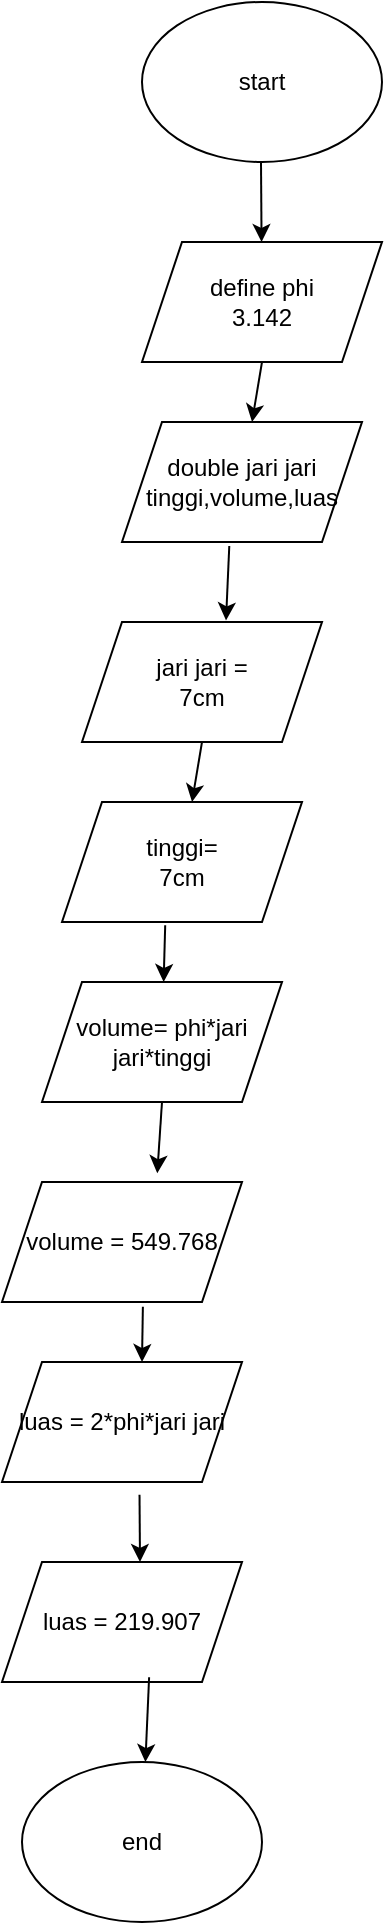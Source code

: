<mxfile version="20.3.3" type="google"><diagram id="JlXqioQOE0LZbCK9A8sc" name="Page-1"><mxGraphModel grid="1" page="1" gridSize="10" guides="1" tooltips="1" connect="1" arrows="1" fold="1" pageScale="1" pageWidth="850" pageHeight="1100" math="0" shadow="0"><root><mxCell id="0"/><mxCell id="1" parent="0"/><mxCell id="BRfJsqdlMwTS3XRMAhWS-1" value="start" style="ellipse;whiteSpace=wrap;html=1;" vertex="1" parent="1"><mxGeometry x="230" y="10" width="120" height="80" as="geometry"/></mxCell><mxCell id="BRfJsqdlMwTS3XRMAhWS-4" value="" style="endArrow=classic;html=1;rounded=0;" edge="1" parent="1" target="BRfJsqdlMwTS3XRMAhWS-5"><mxGeometry width="50" height="50" relative="1" as="geometry"><mxPoint x="289.5" y="90" as="sourcePoint"/><mxPoint x="290" y="130" as="targetPoint"/></mxGeometry></mxCell><mxCell id="BRfJsqdlMwTS3XRMAhWS-5" value="define phi&lt;br&gt;3.142" style="shape=parallelogram;perimeter=parallelogramPerimeter;whiteSpace=wrap;html=1;fixedSize=1;" vertex="1" parent="1"><mxGeometry x="230" y="130" width="120" height="60" as="geometry"/></mxCell><mxCell id="BRfJsqdlMwTS3XRMAhWS-6" value="" style="endArrow=classic;html=1;rounded=0;exitX=0.5;exitY=1;exitDx=0;exitDy=0;" edge="1" parent="1" source="BRfJsqdlMwTS3XRMAhWS-5" target="BRfJsqdlMwTS3XRMAhWS-7"><mxGeometry width="50" height="50" relative="1" as="geometry"><mxPoint x="260" y="300" as="sourcePoint"/><mxPoint x="290" y="250" as="targetPoint"/></mxGeometry></mxCell><mxCell id="BRfJsqdlMwTS3XRMAhWS-7" value="double jari jari&lt;br&gt;tinggi,volume,luas" style="shape=parallelogram;perimeter=parallelogramPerimeter;whiteSpace=wrap;html=1;fixedSize=1;" vertex="1" parent="1"><mxGeometry x="220" y="220" width="120" height="60" as="geometry"/></mxCell><mxCell id="BRfJsqdlMwTS3XRMAhWS-8" value="jari jari =&lt;br&gt;7cm" style="shape=parallelogram;perimeter=parallelogramPerimeter;whiteSpace=wrap;html=1;fixedSize=1;" vertex="1" parent="1"><mxGeometry x="200" y="320" width="120" height="60" as="geometry"/></mxCell><mxCell id="BRfJsqdlMwTS3XRMAhWS-9" value="" style="endArrow=classic;html=1;rounded=0;exitX=0.447;exitY=1.033;exitDx=0;exitDy=0;exitPerimeter=0;entryX=0.6;entryY=-0.013;entryDx=0;entryDy=0;entryPerimeter=0;" edge="1" parent="1" source="BRfJsqdlMwTS3XRMAhWS-7" target="BRfJsqdlMwTS3XRMAhWS-8"><mxGeometry width="50" height="50" relative="1" as="geometry"><mxPoint x="250" y="330" as="sourcePoint"/><mxPoint x="290" y="280" as="targetPoint"/></mxGeometry></mxCell><mxCell id="BRfJsqdlMwTS3XRMAhWS-11" value="" style="endArrow=classic;html=1;rounded=0;exitX=0.5;exitY=1;exitDx=0;exitDy=0;" edge="1" parent="1" source="BRfJsqdlMwTS3XRMAhWS-8" target="BRfJsqdlMwTS3XRMAhWS-12"><mxGeometry width="50" height="50" relative="1" as="geometry"><mxPoint x="235" y="440" as="sourcePoint"/><mxPoint x="260" y="420" as="targetPoint"/></mxGeometry></mxCell><mxCell id="BRfJsqdlMwTS3XRMAhWS-12" value="tinggi=&lt;br&gt;7cm" style="shape=parallelogram;perimeter=parallelogramPerimeter;whiteSpace=wrap;html=1;fixedSize=1;" vertex="1" parent="1"><mxGeometry x="190" y="410" width="120" height="60" as="geometry"/></mxCell><mxCell id="BRfJsqdlMwTS3XRMAhWS-13" value="" style="endArrow=classic;html=1;rounded=0;exitX=0.43;exitY=1.027;exitDx=0;exitDy=0;exitPerimeter=0;" edge="1" parent="1" source="BRfJsqdlMwTS3XRMAhWS-12" target="BRfJsqdlMwTS3XRMAhWS-14"><mxGeometry width="50" height="50" relative="1" as="geometry"><mxPoint x="230" y="530" as="sourcePoint"/><mxPoint x="240" y="510" as="targetPoint"/></mxGeometry></mxCell><mxCell id="BRfJsqdlMwTS3XRMAhWS-14" value="volume= phi*jari&lt;br&gt;jari*tinggi" style="shape=parallelogram;perimeter=parallelogramPerimeter;whiteSpace=wrap;html=1;fixedSize=1;" vertex="1" parent="1"><mxGeometry x="180" y="500" width="120" height="60" as="geometry"/></mxCell><mxCell id="BRfJsqdlMwTS3XRMAhWS-15" value="volume = 549.768" style="shape=parallelogram;perimeter=parallelogramPerimeter;whiteSpace=wrap;html=1;fixedSize=1;" vertex="1" parent="1"><mxGeometry x="160" y="600" width="120" height="60" as="geometry"/></mxCell><mxCell id="BRfJsqdlMwTS3XRMAhWS-16" value="" style="endArrow=classic;html=1;rounded=0;exitX=0.5;exitY=1;exitDx=0;exitDy=0;entryX=0.647;entryY=-0.073;entryDx=0;entryDy=0;entryPerimeter=0;" edge="1" parent="1" source="BRfJsqdlMwTS3XRMAhWS-14" target="BRfJsqdlMwTS3XRMAhWS-15"><mxGeometry width="50" height="50" relative="1" as="geometry"><mxPoint x="215" y="610" as="sourcePoint"/><mxPoint x="265" y="560" as="targetPoint"/></mxGeometry></mxCell><mxCell id="BRfJsqdlMwTS3XRMAhWS-17" value="" style="endArrow=classic;html=1;rounded=0;exitX=0.587;exitY=1.04;exitDx=0;exitDy=0;exitPerimeter=0;" edge="1" parent="1" source="BRfJsqdlMwTS3XRMAhWS-15"><mxGeometry width="50" height="50" relative="1" as="geometry"><mxPoint x="215" y="710" as="sourcePoint"/><mxPoint x="230" y="690" as="targetPoint"/></mxGeometry></mxCell><mxCell id="BRfJsqdlMwTS3XRMAhWS-18" value="luas = 2*phi*jari jari" style="shape=parallelogram;perimeter=parallelogramPerimeter;whiteSpace=wrap;html=1;fixedSize=1;" vertex="1" parent="1"><mxGeometry x="160" y="690" width="120" height="60" as="geometry"/></mxCell><mxCell id="BRfJsqdlMwTS3XRMAhWS-19" value="" style="endArrow=classic;html=1;rounded=0;exitX=0.573;exitY=1.107;exitDx=0;exitDy=0;exitPerimeter=0;" edge="1" parent="1" source="BRfJsqdlMwTS3XRMAhWS-18"><mxGeometry width="50" height="50" relative="1" as="geometry"><mxPoint x="200" y="800" as="sourcePoint"/><mxPoint x="229" y="790" as="targetPoint"/></mxGeometry></mxCell><mxCell id="BRfJsqdlMwTS3XRMAhWS-21" value="luas = 219.907" style="shape=parallelogram;perimeter=parallelogramPerimeter;whiteSpace=wrap;html=1;fixedSize=1;" vertex="1" parent="1"><mxGeometry x="160" y="790" width="120" height="60" as="geometry"/></mxCell><mxCell id="BRfJsqdlMwTS3XRMAhWS-22" value="" style="endArrow=classic;html=1;rounded=0;exitX=0.613;exitY=0.96;exitDx=0;exitDy=0;exitPerimeter=0;" edge="1" parent="1" source="BRfJsqdlMwTS3XRMAhWS-21" target="BRfJsqdlMwTS3XRMAhWS-23"><mxGeometry width="50" height="50" relative="1" as="geometry"><mxPoint x="230" y="920" as="sourcePoint"/><mxPoint x="234" y="890" as="targetPoint"/></mxGeometry></mxCell><mxCell id="BRfJsqdlMwTS3XRMAhWS-23" value="end" style="ellipse;whiteSpace=wrap;html=1;" vertex="1" parent="1"><mxGeometry x="170" y="890" width="120" height="80" as="geometry"/></mxCell></root></mxGraphModel></diagram></mxfile>
